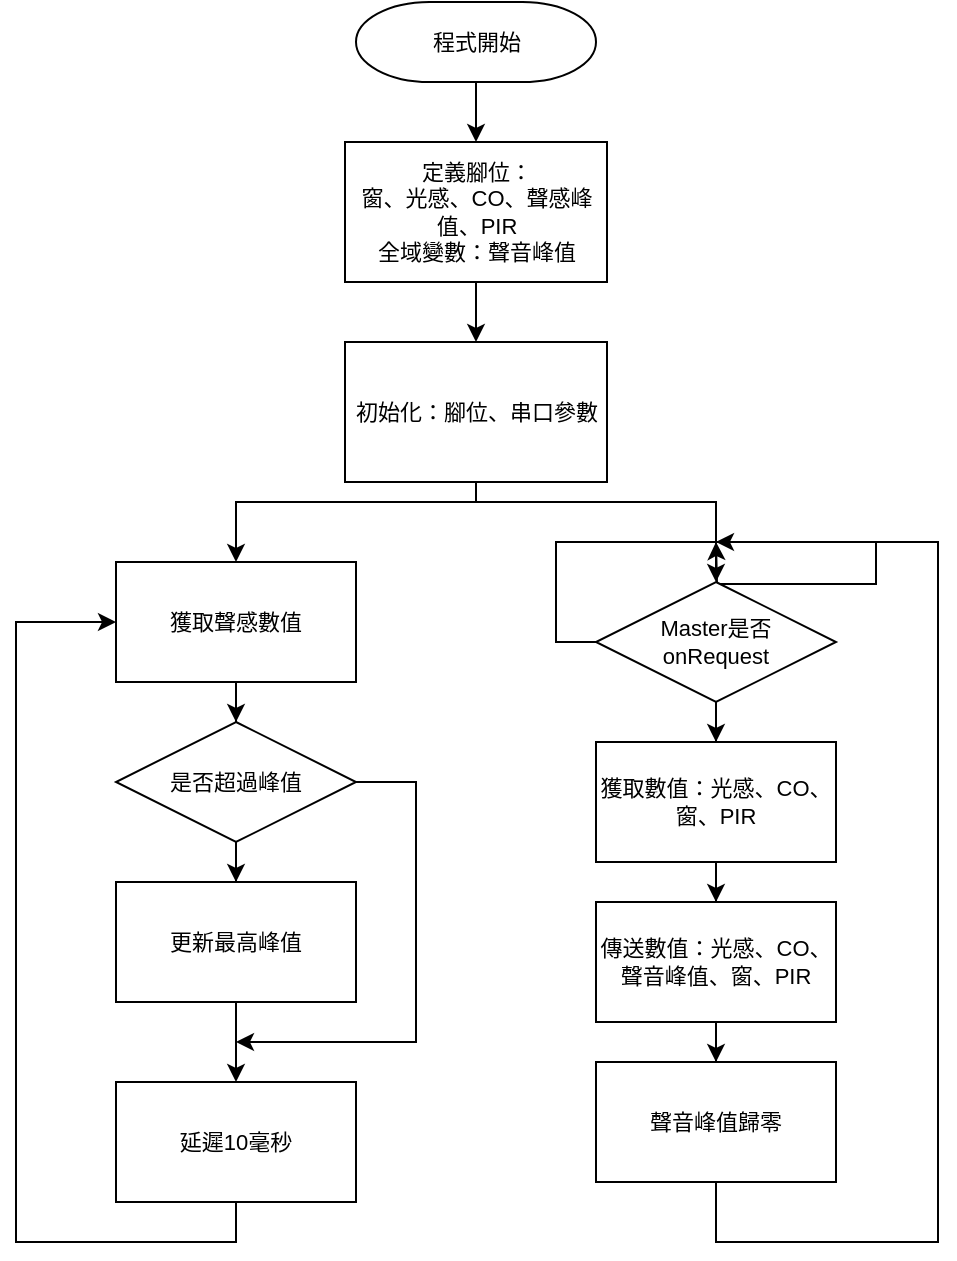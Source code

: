 <mxfile version="17.4.5" type="github">
  <diagram id="Zr0Yv7qYUi1ScYz8-S9F" name="第1頁">
    <mxGraphModel dx="2130" dy="912" grid="1" gridSize="10" guides="1" tooltips="1" connect="1" arrows="1" fold="1" page="1" pageScale="1" pageWidth="827" pageHeight="1169" math="0" shadow="0">
      <root>
        <mxCell id="0" />
        <mxCell id="1" parent="0" />
        <mxCell id="sEIijlILCAp8ABGwAB-L-3" value="" style="edgeStyle=orthogonalEdgeStyle;rounded=0;orthogonalLoop=1;jettySize=auto;html=1;fontSize=11;" parent="1" source="sEIijlILCAp8ABGwAB-L-4" target="sEIijlILCAp8ABGwAB-L-7" edge="1">
          <mxGeometry relative="1" as="geometry" />
        </mxCell>
        <mxCell id="sEIijlILCAp8ABGwAB-L-4" value="&lt;font style=&quot;font-size: 11px;&quot;&gt;定義腳位：&lt;br style=&quot;font-size: 11px;&quot;&gt;窗、光感、CO、聲感峰值、PIR&lt;br style=&quot;font-size: 11px;&quot;&gt;全域變數：聲音峰值&lt;br style=&quot;font-size: 11px;&quot;&gt;&lt;/font&gt;" style="rounded=0;whiteSpace=wrap;html=1;fontSize=11;" parent="1" vertex="1">
          <mxGeometry x="343.5" y="330" width="131" height="70" as="geometry" />
        </mxCell>
        <mxCell id="sEIijlILCAp8ABGwAB-L-5" style="edgeStyle=orthogonalEdgeStyle;rounded=0;orthogonalLoop=1;jettySize=auto;html=1;exitX=0.5;exitY=1;exitDx=0;exitDy=0;fontSize=11;" parent="1" source="sEIijlILCAp8ABGwAB-L-7" target="sEIijlILCAp8ABGwAB-L-9" edge="1">
          <mxGeometry relative="1" as="geometry">
            <Array as="points">
              <mxPoint x="409" y="510" />
              <mxPoint x="289" y="510" />
            </Array>
          </mxGeometry>
        </mxCell>
        <mxCell id="sEIijlILCAp8ABGwAB-L-6" style="edgeStyle=orthogonalEdgeStyle;rounded=0;orthogonalLoop=1;jettySize=auto;html=1;exitX=0.5;exitY=1;exitDx=0;exitDy=0;fontSize=11;entryX=0.5;entryY=0;entryDx=0;entryDy=0;" parent="1" source="sEIijlILCAp8ABGwAB-L-7" target="sEIijlILCAp8ABGwAB-L-14" edge="1">
          <mxGeometry relative="1" as="geometry">
            <mxPoint x="529.034" y="540" as="targetPoint" />
            <Array as="points">
              <mxPoint x="409" y="510" />
              <mxPoint x="529" y="510" />
            </Array>
          </mxGeometry>
        </mxCell>
        <mxCell id="sEIijlILCAp8ABGwAB-L-7" value="&lt;font style=&quot;font-size: 11px;&quot;&gt;初始化：腳位、串口參數&lt;br style=&quot;font-size: 11px;&quot;&gt;&lt;/font&gt;" style="rounded=0;whiteSpace=wrap;html=1;fontSize=11;" parent="1" vertex="1">
          <mxGeometry x="343.5" y="430" width="131" height="70" as="geometry" />
        </mxCell>
        <mxCell id="sEIijlILCAp8ABGwAB-L-8" value="" style="edgeStyle=orthogonalEdgeStyle;rounded=0;orthogonalLoop=1;jettySize=auto;html=1;fontSize=11;" parent="1" source="sEIijlILCAp8ABGwAB-L-9" target="sEIijlILCAp8ABGwAB-L-17" edge="1">
          <mxGeometry relative="1" as="geometry" />
        </mxCell>
        <mxCell id="sEIijlILCAp8ABGwAB-L-9" value="&lt;font style=&quot;font-size: 11px;&quot;&gt;獲取聲感數值&lt;/font&gt;" style="rounded=0;whiteSpace=wrap;html=1;fontSize=11;" parent="1" vertex="1">
          <mxGeometry x="229" y="540" width="120" height="60" as="geometry" />
        </mxCell>
        <mxCell id="sEIijlILCAp8ABGwAB-L-10" style="edgeStyle=orthogonalEdgeStyle;rounded=0;orthogonalLoop=1;jettySize=auto;html=1;exitX=0.5;exitY=1;exitDx=0;exitDy=0;fontSize=11;entryX=0;entryY=0.5;entryDx=0;entryDy=0;" parent="1" source="sEIijlILCAp8ABGwAB-L-11" target="sEIijlILCAp8ABGwAB-L-9" edge="1">
          <mxGeometry relative="1" as="geometry">
            <mxPoint x="289.0" y="520" as="targetPoint" />
            <Array as="points">
              <mxPoint x="289" y="880" />
              <mxPoint x="179" y="880" />
              <mxPoint x="179" y="570" />
            </Array>
          </mxGeometry>
        </mxCell>
        <mxCell id="sEIijlILCAp8ABGwAB-L-11" value="&lt;font style=&quot;font-size: 11px;&quot;&gt;延遲10毫秒&lt;/font&gt;" style="rounded=0;whiteSpace=wrap;html=1;fontSize=11;" parent="1" vertex="1">
          <mxGeometry x="229" y="800" width="120" height="60" as="geometry" />
        </mxCell>
        <mxCell id="sEIijlILCAp8ABGwAB-L-12" value="" style="edgeStyle=orthogonalEdgeStyle;rounded=0;orthogonalLoop=1;jettySize=auto;html=1;fontSize=11;" parent="1" source="sEIijlILCAp8ABGwAB-L-14" target="sEIijlILCAp8ABGwAB-L-21" edge="1">
          <mxGeometry relative="1" as="geometry" />
        </mxCell>
        <mxCell id="sEIijlILCAp8ABGwAB-L-13" style="edgeStyle=orthogonalEdgeStyle;rounded=0;orthogonalLoop=1;jettySize=auto;html=1;exitX=0;exitY=0.5;exitDx=0;exitDy=0;fontSize=11;" parent="1" source="sEIijlILCAp8ABGwAB-L-14" edge="1">
          <mxGeometry relative="1" as="geometry">
            <mxPoint x="529" y="530" as="targetPoint" />
          </mxGeometry>
        </mxCell>
        <mxCell id="sEIijlILCAp8ABGwAB-L-14" value="&lt;font style=&quot;font-size: 11px;&quot;&gt;Master是否&lt;br style=&quot;font-size: 11px;&quot;&gt;onRequest&lt;br style=&quot;font-size: 11px;&quot;&gt;&lt;/font&gt;" style="rhombus;whiteSpace=wrap;html=1;fontSize=11;" parent="1" vertex="1">
          <mxGeometry x="469" y="550" width="120" height="60" as="geometry" />
        </mxCell>
        <mxCell id="sEIijlILCAp8ABGwAB-L-15" value="" style="edgeStyle=orthogonalEdgeStyle;rounded=0;orthogonalLoop=1;jettySize=auto;html=1;fontSize=11;" parent="1" source="sEIijlILCAp8ABGwAB-L-17" target="sEIijlILCAp8ABGwAB-L-19" edge="1">
          <mxGeometry relative="1" as="geometry" />
        </mxCell>
        <mxCell id="sEIijlILCAp8ABGwAB-L-16" style="edgeStyle=orthogonalEdgeStyle;rounded=0;orthogonalLoop=1;jettySize=auto;html=1;exitX=1;exitY=0.5;exitDx=0;exitDy=0;fontSize=11;" parent="1" source="sEIijlILCAp8ABGwAB-L-17" edge="1">
          <mxGeometry relative="1" as="geometry">
            <mxPoint x="289.0" y="780" as="targetPoint" />
            <Array as="points">
              <mxPoint x="379" y="650" />
              <mxPoint x="379" y="780" />
            </Array>
          </mxGeometry>
        </mxCell>
        <mxCell id="sEIijlILCAp8ABGwAB-L-17" value="是否超過峰值" style="rhombus;whiteSpace=wrap;html=1;fontSize=11;" parent="1" vertex="1">
          <mxGeometry x="229" y="620" width="120" height="60" as="geometry" />
        </mxCell>
        <mxCell id="sEIijlILCAp8ABGwAB-L-18" value="" style="edgeStyle=orthogonalEdgeStyle;rounded=0;orthogonalLoop=1;jettySize=auto;html=1;fontSize=11;" parent="1" source="sEIijlILCAp8ABGwAB-L-19" target="sEIijlILCAp8ABGwAB-L-11" edge="1">
          <mxGeometry relative="1" as="geometry" />
        </mxCell>
        <mxCell id="sEIijlILCAp8ABGwAB-L-19" value="更新最高峰值" style="rounded=0;whiteSpace=wrap;html=1;fontSize=11;" parent="1" vertex="1">
          <mxGeometry x="229" y="700" width="120" height="60" as="geometry" />
        </mxCell>
        <mxCell id="sEIijlILCAp8ABGwAB-L-20" value="" style="edgeStyle=orthogonalEdgeStyle;rounded=0;orthogonalLoop=1;jettySize=auto;html=1;fontSize=11;" parent="1" source="sEIijlILCAp8ABGwAB-L-21" target="sEIijlILCAp8ABGwAB-L-23" edge="1">
          <mxGeometry relative="1" as="geometry" />
        </mxCell>
        <mxCell id="sEIijlILCAp8ABGwAB-L-21" value="獲取數值：光感、CO、窗、PIR" style="whiteSpace=wrap;html=1;fontSize=11;" parent="1" vertex="1">
          <mxGeometry x="469" y="630" width="120" height="60" as="geometry" />
        </mxCell>
        <mxCell id="sEIijlILCAp8ABGwAB-L-22" value="" style="edgeStyle=orthogonalEdgeStyle;rounded=0;orthogonalLoop=1;jettySize=auto;html=1;fontSize=11;" parent="1" source="sEIijlILCAp8ABGwAB-L-23" target="sEIijlILCAp8ABGwAB-L-25" edge="1">
          <mxGeometry relative="1" as="geometry" />
        </mxCell>
        <mxCell id="sEIijlILCAp8ABGwAB-L-23" value="傳送數值：光感、CO、聲音峰值、窗、PIR" style="whiteSpace=wrap;html=1;fontSize=11;" parent="1" vertex="1">
          <mxGeometry x="469" y="710" width="120" height="60" as="geometry" />
        </mxCell>
        <mxCell id="sEIijlILCAp8ABGwAB-L-24" style="edgeStyle=orthogonalEdgeStyle;rounded=0;orthogonalLoop=1;jettySize=auto;html=1;exitX=0.5;exitY=1;exitDx=0;exitDy=0;fontSize=11;" parent="1" source="sEIijlILCAp8ABGwAB-L-25" edge="1">
          <mxGeometry relative="1" as="geometry">
            <mxPoint x="529" y="530" as="targetPoint" />
            <Array as="points">
              <mxPoint x="529" y="880" />
              <mxPoint x="640" y="880" />
              <mxPoint x="640" y="530" />
            </Array>
          </mxGeometry>
        </mxCell>
        <mxCell id="sEIijlILCAp8ABGwAB-L-25" value="聲音峰值歸零" style="whiteSpace=wrap;html=1;fontSize=11;" parent="1" vertex="1">
          <mxGeometry x="469" y="790" width="120" height="60" as="geometry" />
        </mxCell>
        <mxCell id="sEIijlILCAp8ABGwAB-L-31" value="" style="edgeStyle=orthogonalEdgeStyle;rounded=0;orthogonalLoop=1;jettySize=auto;html=1;fontSize=11;" parent="1" source="sEIijlILCAp8ABGwAB-L-27" target="sEIijlILCAp8ABGwAB-L-4" edge="1">
          <mxGeometry relative="1" as="geometry" />
        </mxCell>
        <mxCell id="sEIijlILCAp8ABGwAB-L-27" value="程式開始" style="shape=mxgraph.flowchart.terminator;strokeWidth=1;gradientDirection=north;fontStyle=0;html=1;fillColor=default;strokeColor=default;fontSize=11;" parent="1" vertex="1">
          <mxGeometry x="349" y="260" width="120" height="40" as="geometry" />
        </mxCell>
      </root>
    </mxGraphModel>
  </diagram>
</mxfile>
